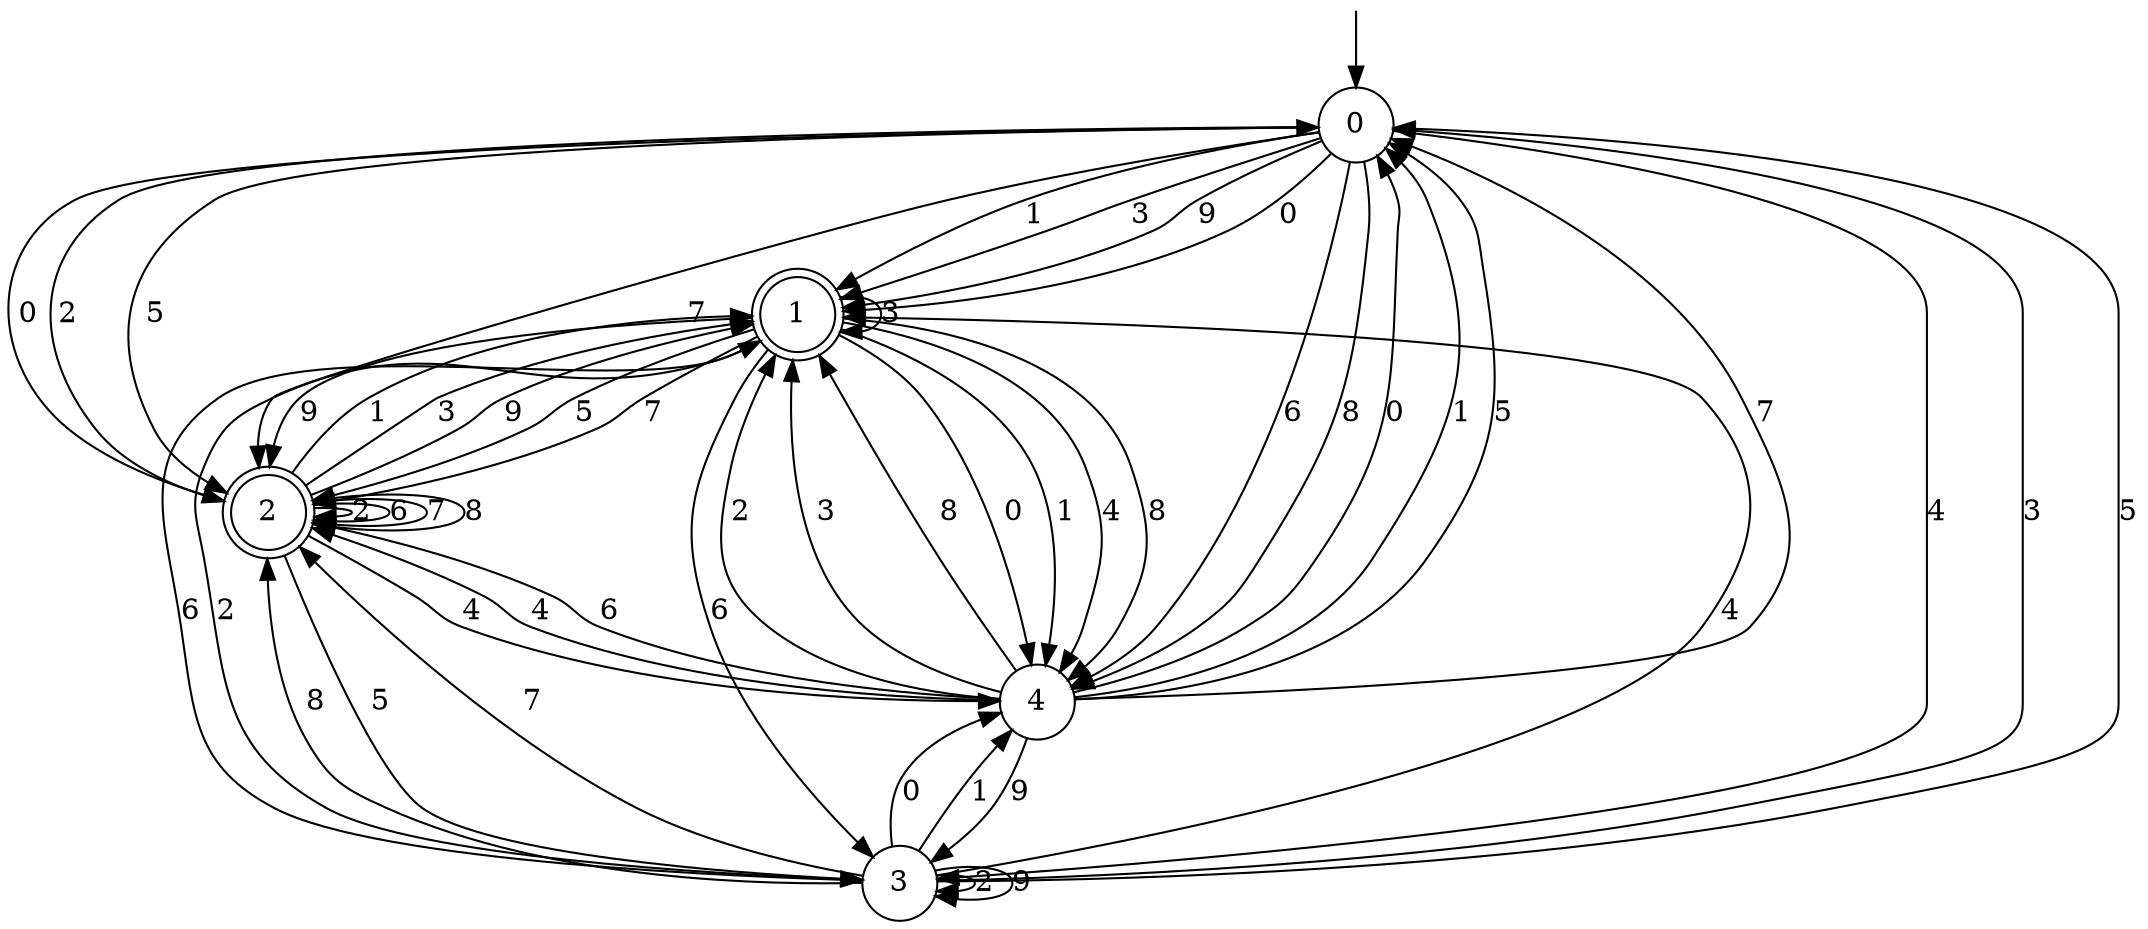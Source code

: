 digraph g {

	s0 [shape="circle" label="0"];
	s1 [shape="doublecircle" label="1"];
	s2 [shape="doublecircle" label="2"];
	s3 [shape="circle" label="3"];
	s4 [shape="circle" label="4"];
	s0 -> s1 [label="0"];
	s0 -> s1 [label="1"];
	s0 -> s2 [label="2"];
	s0 -> s1 [label="3"];
	s0 -> s3 [label="4"];
	s0 -> s2 [label="5"];
	s0 -> s4 [label="6"];
	s0 -> s2 [label="7"];
	s0 -> s4 [label="8"];
	s0 -> s1 [label="9"];
	s1 -> s4 [label="0"];
	s1 -> s4 [label="1"];
	s1 -> s3 [label="2"];
	s1 -> s1 [label="3"];
	s1 -> s4 [label="4"];
	s1 -> s2 [label="5"];
	s1 -> s3 [label="6"];
	s1 -> s2 [label="7"];
	s1 -> s4 [label="8"];
	s1 -> s2 [label="9"];
	s2 -> s0 [label="0"];
	s2 -> s1 [label="1"];
	s2 -> s2 [label="2"];
	s2 -> s1 [label="3"];
	s2 -> s4 [label="4"];
	s2 -> s3 [label="5"];
	s2 -> s2 [label="6"];
	s2 -> s2 [label="7"];
	s2 -> s2 [label="8"];
	s2 -> s1 [label="9"];
	s3 -> s4 [label="0"];
	s3 -> s4 [label="1"];
	s3 -> s3 [label="2"];
	s3 -> s0 [label="3"];
	s3 -> s1 [label="4"];
	s3 -> s0 [label="5"];
	s3 -> s1 [label="6"];
	s3 -> s2 [label="7"];
	s3 -> s2 [label="8"];
	s3 -> s3 [label="9"];
	s4 -> s0 [label="0"];
	s4 -> s0 [label="1"];
	s4 -> s1 [label="2"];
	s4 -> s1 [label="3"];
	s4 -> s2 [label="4"];
	s4 -> s0 [label="5"];
	s4 -> s2 [label="6"];
	s4 -> s0 [label="7"];
	s4 -> s1 [label="8"];
	s4 -> s3 [label="9"];

__start0 [label="" shape="none" width="0" height="0"];
__start0 -> s0;

}
